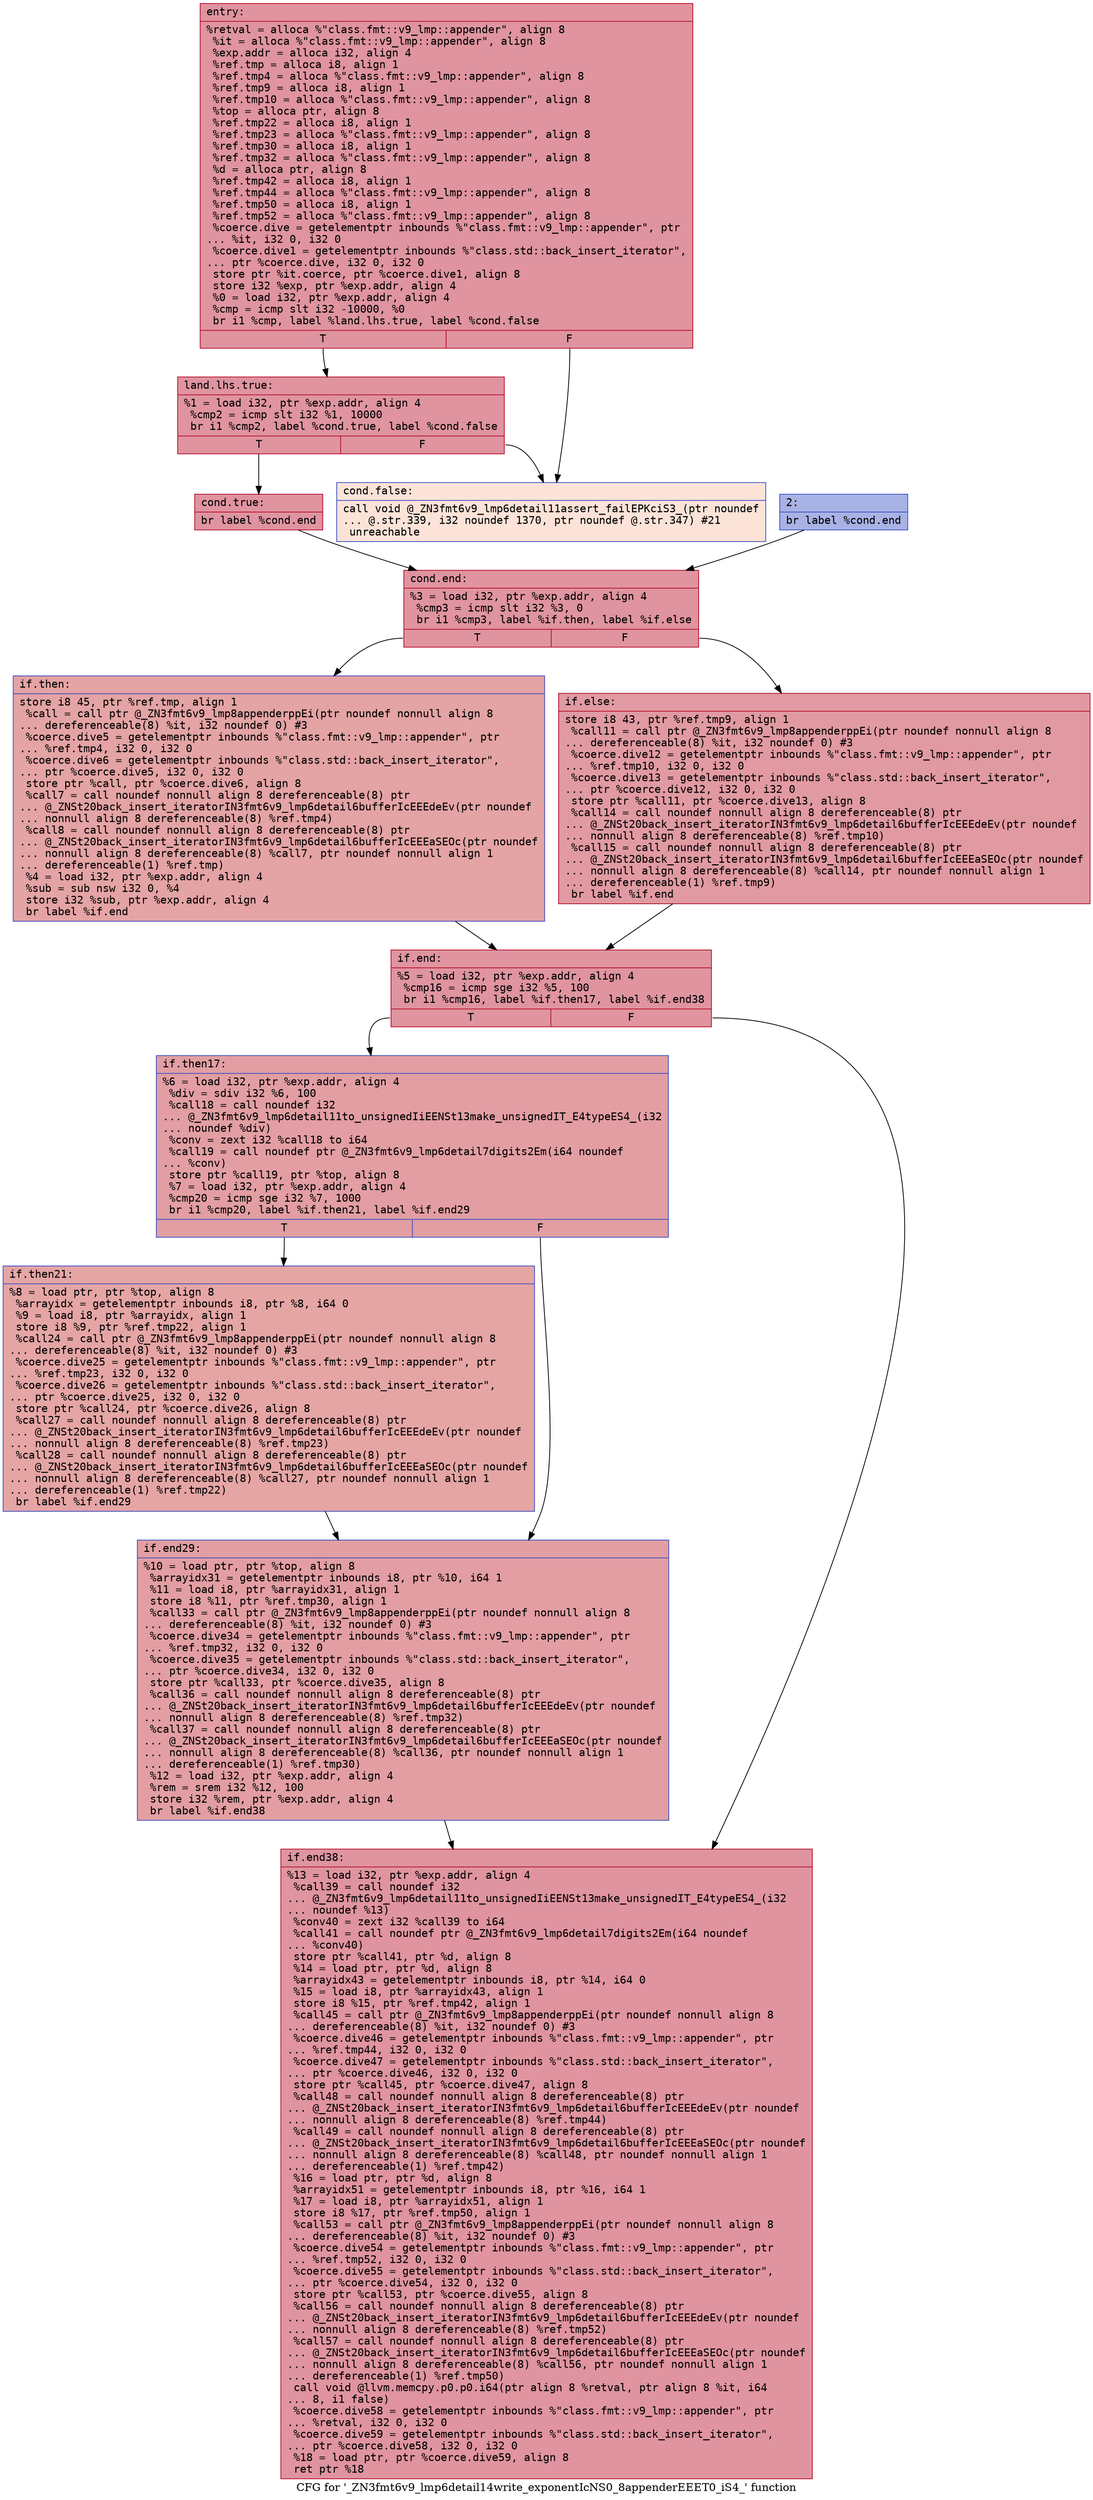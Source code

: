 digraph "CFG for '_ZN3fmt6v9_lmp6detail14write_exponentIcNS0_8appenderEEET0_iS4_' function" {
	label="CFG for '_ZN3fmt6v9_lmp6detail14write_exponentIcNS0_8appenderEEET0_iS4_' function";

	Node0x556bfecdab10 [shape=record,color="#b70d28ff", style=filled, fillcolor="#b70d2870" fontname="Courier",label="{entry:\l|  %retval = alloca %\"class.fmt::v9_lmp::appender\", align 8\l  %it = alloca %\"class.fmt::v9_lmp::appender\", align 8\l  %exp.addr = alloca i32, align 4\l  %ref.tmp = alloca i8, align 1\l  %ref.tmp4 = alloca %\"class.fmt::v9_lmp::appender\", align 8\l  %ref.tmp9 = alloca i8, align 1\l  %ref.tmp10 = alloca %\"class.fmt::v9_lmp::appender\", align 8\l  %top = alloca ptr, align 8\l  %ref.tmp22 = alloca i8, align 1\l  %ref.tmp23 = alloca %\"class.fmt::v9_lmp::appender\", align 8\l  %ref.tmp30 = alloca i8, align 1\l  %ref.tmp32 = alloca %\"class.fmt::v9_lmp::appender\", align 8\l  %d = alloca ptr, align 8\l  %ref.tmp42 = alloca i8, align 1\l  %ref.tmp44 = alloca %\"class.fmt::v9_lmp::appender\", align 8\l  %ref.tmp50 = alloca i8, align 1\l  %ref.tmp52 = alloca %\"class.fmt::v9_lmp::appender\", align 8\l  %coerce.dive = getelementptr inbounds %\"class.fmt::v9_lmp::appender\", ptr\l... %it, i32 0, i32 0\l  %coerce.dive1 = getelementptr inbounds %\"class.std::back_insert_iterator\",\l... ptr %coerce.dive, i32 0, i32 0\l  store ptr %it.coerce, ptr %coerce.dive1, align 8\l  store i32 %exp, ptr %exp.addr, align 4\l  %0 = load i32, ptr %exp.addr, align 4\l  %cmp = icmp slt i32 -10000, %0\l  br i1 %cmp, label %land.lhs.true, label %cond.false\l|{<s0>T|<s1>F}}"];
	Node0x556bfecdab10:s0 -> Node0x556bfecdd340[tooltip="entry -> land.lhs.true\nProbability 100.00%" ];
	Node0x556bfecdab10:s1 -> Node0x556bfecdd3c0[tooltip="entry -> cond.false\nProbability 0.00%" ];
	Node0x556bfecdd340 [shape=record,color="#b70d28ff", style=filled, fillcolor="#b70d2870" fontname="Courier",label="{land.lhs.true:\l|  %1 = load i32, ptr %exp.addr, align 4\l  %cmp2 = icmp slt i32 %1, 10000\l  br i1 %cmp2, label %cond.true, label %cond.false\l|{<s0>T|<s1>F}}"];
	Node0x556bfecdd340:s0 -> Node0x556bfecdc9b0[tooltip="land.lhs.true -> cond.true\nProbability 100.00%" ];
	Node0x556bfecdd340:s1 -> Node0x556bfecdd3c0[tooltip="land.lhs.true -> cond.false\nProbability 0.00%" ];
	Node0x556bfecdc9b0 [shape=record,color="#b70d28ff", style=filled, fillcolor="#b70d2870" fontname="Courier",label="{cond.true:\l|  br label %cond.end\l}"];
	Node0x556bfecdc9b0 -> Node0x556bfecdd8d0[tooltip="cond.true -> cond.end\nProbability 100.00%" ];
	Node0x556bfecdd3c0 [shape=record,color="#3d50c3ff", style=filled, fillcolor="#f6bfa670" fontname="Courier",label="{cond.false:\l|  call void @_ZN3fmt6v9_lmp6detail11assert_failEPKciS3_(ptr noundef\l... @.str.339, i32 noundef 1370, ptr noundef @.str.347) #21\l  unreachable\l}"];
	Node0x556bfecddb60 [shape=record,color="#3d50c3ff", style=filled, fillcolor="#3d50c370" fontname="Courier",label="{2:\l|  br label %cond.end\l}"];
	Node0x556bfecddb60 -> Node0x556bfecdd8d0[tooltip="2 -> cond.end\nProbability 100.00%" ];
	Node0x556bfecdd8d0 [shape=record,color="#b70d28ff", style=filled, fillcolor="#b70d2870" fontname="Courier",label="{cond.end:\l|  %3 = load i32, ptr %exp.addr, align 4\l  %cmp3 = icmp slt i32 %3, 0\l  br i1 %cmp3, label %if.then, label %if.else\l|{<s0>T|<s1>F}}"];
	Node0x556bfecdd8d0:s0 -> Node0x556bfecddd30[tooltip="cond.end -> if.then\nProbability 37.50%" ];
	Node0x556bfecdd8d0:s1 -> Node0x556bfecddd80[tooltip="cond.end -> if.else\nProbability 62.50%" ];
	Node0x556bfecddd30 [shape=record,color="#3d50c3ff", style=filled, fillcolor="#c32e3170" fontname="Courier",label="{if.then:\l|  store i8 45, ptr %ref.tmp, align 1\l  %call = call ptr @_ZN3fmt6v9_lmp8appenderppEi(ptr noundef nonnull align 8\l... dereferenceable(8) %it, i32 noundef 0) #3\l  %coerce.dive5 = getelementptr inbounds %\"class.fmt::v9_lmp::appender\", ptr\l... %ref.tmp4, i32 0, i32 0\l  %coerce.dive6 = getelementptr inbounds %\"class.std::back_insert_iterator\",\l... ptr %coerce.dive5, i32 0, i32 0\l  store ptr %call, ptr %coerce.dive6, align 8\l  %call7 = call noundef nonnull align 8 dereferenceable(8) ptr\l... @_ZNSt20back_insert_iteratorIN3fmt6v9_lmp6detail6bufferIcEEEdeEv(ptr noundef\l... nonnull align 8 dereferenceable(8) %ref.tmp4)\l  %call8 = call noundef nonnull align 8 dereferenceable(8) ptr\l... @_ZNSt20back_insert_iteratorIN3fmt6v9_lmp6detail6bufferIcEEEaSEOc(ptr noundef\l... nonnull align 8 dereferenceable(8) %call7, ptr noundef nonnull align 1\l... dereferenceable(1) %ref.tmp)\l  %4 = load i32, ptr %exp.addr, align 4\l  %sub = sub nsw i32 0, %4\l  store i32 %sub, ptr %exp.addr, align 4\l  br label %if.end\l}"];
	Node0x556bfecddd30 -> Node0x556bfecde300[tooltip="if.then -> if.end\nProbability 100.00%" ];
	Node0x556bfecddd80 [shape=record,color="#b70d28ff", style=filled, fillcolor="#bb1b2c70" fontname="Courier",label="{if.else:\l|  store i8 43, ptr %ref.tmp9, align 1\l  %call11 = call ptr @_ZN3fmt6v9_lmp8appenderppEi(ptr noundef nonnull align 8\l... dereferenceable(8) %it, i32 noundef 0) #3\l  %coerce.dive12 = getelementptr inbounds %\"class.fmt::v9_lmp::appender\", ptr\l... %ref.tmp10, i32 0, i32 0\l  %coerce.dive13 = getelementptr inbounds %\"class.std::back_insert_iterator\",\l... ptr %coerce.dive12, i32 0, i32 0\l  store ptr %call11, ptr %coerce.dive13, align 8\l  %call14 = call noundef nonnull align 8 dereferenceable(8) ptr\l... @_ZNSt20back_insert_iteratorIN3fmt6v9_lmp6detail6bufferIcEEEdeEv(ptr noundef\l... nonnull align 8 dereferenceable(8) %ref.tmp10)\l  %call15 = call noundef nonnull align 8 dereferenceable(8) ptr\l... @_ZNSt20back_insert_iteratorIN3fmt6v9_lmp6detail6bufferIcEEEaSEOc(ptr noundef\l... nonnull align 8 dereferenceable(8) %call14, ptr noundef nonnull align 1\l... dereferenceable(1) %ref.tmp9)\l  br label %if.end\l}"];
	Node0x556bfecddd80 -> Node0x556bfecde300[tooltip="if.else -> if.end\nProbability 100.00%" ];
	Node0x556bfecde300 [shape=record,color="#b70d28ff", style=filled, fillcolor="#b70d2870" fontname="Courier",label="{if.end:\l|  %5 = load i32, ptr %exp.addr, align 4\l  %cmp16 = icmp sge i32 %5, 100\l  br i1 %cmp16, label %if.then17, label %if.end38\l|{<s0>T|<s1>F}}"];
	Node0x556bfecde300:s0 -> Node0x556bfecdec90[tooltip="if.end -> if.then17\nProbability 50.00%" ];
	Node0x556bfecde300:s1 -> Node0x556bfecdf0d0[tooltip="if.end -> if.end38\nProbability 50.00%" ];
	Node0x556bfecdec90 [shape=record,color="#3d50c3ff", style=filled, fillcolor="#be242e70" fontname="Courier",label="{if.then17:\l|  %6 = load i32, ptr %exp.addr, align 4\l  %div = sdiv i32 %6, 100\l  %call18 = call noundef i32\l... @_ZN3fmt6v9_lmp6detail11to_unsignedIiEENSt13make_unsignedIT_E4typeES4_(i32\l... noundef %div)\l  %conv = zext i32 %call18 to i64\l  %call19 = call noundef ptr @_ZN3fmt6v9_lmp6detail7digits2Em(i64 noundef\l... %conv)\l  store ptr %call19, ptr %top, align 8\l  %7 = load i32, ptr %exp.addr, align 4\l  %cmp20 = icmp sge i32 %7, 1000\l  br i1 %cmp20, label %if.then21, label %if.end29\l|{<s0>T|<s1>F}}"];
	Node0x556bfecdec90:s0 -> Node0x556bfecdfb40[tooltip="if.then17 -> if.then21\nProbability 50.00%" ];
	Node0x556bfecdec90:s1 -> Node0x556bfecdfb90[tooltip="if.then17 -> if.end29\nProbability 50.00%" ];
	Node0x556bfecdfb40 [shape=record,color="#3d50c3ff", style=filled, fillcolor="#c5333470" fontname="Courier",label="{if.then21:\l|  %8 = load ptr, ptr %top, align 8\l  %arrayidx = getelementptr inbounds i8, ptr %8, i64 0\l  %9 = load i8, ptr %arrayidx, align 1\l  store i8 %9, ptr %ref.tmp22, align 1\l  %call24 = call ptr @_ZN3fmt6v9_lmp8appenderppEi(ptr noundef nonnull align 8\l... dereferenceable(8) %it, i32 noundef 0) #3\l  %coerce.dive25 = getelementptr inbounds %\"class.fmt::v9_lmp::appender\", ptr\l... %ref.tmp23, i32 0, i32 0\l  %coerce.dive26 = getelementptr inbounds %\"class.std::back_insert_iterator\",\l... ptr %coerce.dive25, i32 0, i32 0\l  store ptr %call24, ptr %coerce.dive26, align 8\l  %call27 = call noundef nonnull align 8 dereferenceable(8) ptr\l... @_ZNSt20back_insert_iteratorIN3fmt6v9_lmp6detail6bufferIcEEEdeEv(ptr noundef\l... nonnull align 8 dereferenceable(8) %ref.tmp23)\l  %call28 = call noundef nonnull align 8 dereferenceable(8) ptr\l... @_ZNSt20back_insert_iteratorIN3fmt6v9_lmp6detail6bufferIcEEEaSEOc(ptr noundef\l... nonnull align 8 dereferenceable(8) %call27, ptr noundef nonnull align 1\l... dereferenceable(1) %ref.tmp22)\l  br label %if.end29\l}"];
	Node0x556bfecdfb40 -> Node0x556bfecdfb90[tooltip="if.then21 -> if.end29\nProbability 100.00%" ];
	Node0x556bfecdfb90 [shape=record,color="#3d50c3ff", style=filled, fillcolor="#be242e70" fontname="Courier",label="{if.end29:\l|  %10 = load ptr, ptr %top, align 8\l  %arrayidx31 = getelementptr inbounds i8, ptr %10, i64 1\l  %11 = load i8, ptr %arrayidx31, align 1\l  store i8 %11, ptr %ref.tmp30, align 1\l  %call33 = call ptr @_ZN3fmt6v9_lmp8appenderppEi(ptr noundef nonnull align 8\l... dereferenceable(8) %it, i32 noundef 0) #3\l  %coerce.dive34 = getelementptr inbounds %\"class.fmt::v9_lmp::appender\", ptr\l... %ref.tmp32, i32 0, i32 0\l  %coerce.dive35 = getelementptr inbounds %\"class.std::back_insert_iterator\",\l... ptr %coerce.dive34, i32 0, i32 0\l  store ptr %call33, ptr %coerce.dive35, align 8\l  %call36 = call noundef nonnull align 8 dereferenceable(8) ptr\l... @_ZNSt20back_insert_iteratorIN3fmt6v9_lmp6detail6bufferIcEEEdeEv(ptr noundef\l... nonnull align 8 dereferenceable(8) %ref.tmp32)\l  %call37 = call noundef nonnull align 8 dereferenceable(8) ptr\l... @_ZNSt20back_insert_iteratorIN3fmt6v9_lmp6detail6bufferIcEEEaSEOc(ptr noundef\l... nonnull align 8 dereferenceable(8) %call36, ptr noundef nonnull align 1\l... dereferenceable(1) %ref.tmp30)\l  %12 = load i32, ptr %exp.addr, align 4\l  %rem = srem i32 %12, 100\l  store i32 %rem, ptr %exp.addr, align 4\l  br label %if.end38\l}"];
	Node0x556bfecdfb90 -> Node0x556bfecdf0d0[tooltip="if.end29 -> if.end38\nProbability 100.00%" ];
	Node0x556bfecdf0d0 [shape=record,color="#b70d28ff", style=filled, fillcolor="#b70d2870" fontname="Courier",label="{if.end38:\l|  %13 = load i32, ptr %exp.addr, align 4\l  %call39 = call noundef i32\l... @_ZN3fmt6v9_lmp6detail11to_unsignedIiEENSt13make_unsignedIT_E4typeES4_(i32\l... noundef %13)\l  %conv40 = zext i32 %call39 to i64\l  %call41 = call noundef ptr @_ZN3fmt6v9_lmp6detail7digits2Em(i64 noundef\l... %conv40)\l  store ptr %call41, ptr %d, align 8\l  %14 = load ptr, ptr %d, align 8\l  %arrayidx43 = getelementptr inbounds i8, ptr %14, i64 0\l  %15 = load i8, ptr %arrayidx43, align 1\l  store i8 %15, ptr %ref.tmp42, align 1\l  %call45 = call ptr @_ZN3fmt6v9_lmp8appenderppEi(ptr noundef nonnull align 8\l... dereferenceable(8) %it, i32 noundef 0) #3\l  %coerce.dive46 = getelementptr inbounds %\"class.fmt::v9_lmp::appender\", ptr\l... %ref.tmp44, i32 0, i32 0\l  %coerce.dive47 = getelementptr inbounds %\"class.std::back_insert_iterator\",\l... ptr %coerce.dive46, i32 0, i32 0\l  store ptr %call45, ptr %coerce.dive47, align 8\l  %call48 = call noundef nonnull align 8 dereferenceable(8) ptr\l... @_ZNSt20back_insert_iteratorIN3fmt6v9_lmp6detail6bufferIcEEEdeEv(ptr noundef\l... nonnull align 8 dereferenceable(8) %ref.tmp44)\l  %call49 = call noundef nonnull align 8 dereferenceable(8) ptr\l... @_ZNSt20back_insert_iteratorIN3fmt6v9_lmp6detail6bufferIcEEEaSEOc(ptr noundef\l... nonnull align 8 dereferenceable(8) %call48, ptr noundef nonnull align 1\l... dereferenceable(1) %ref.tmp42)\l  %16 = load ptr, ptr %d, align 8\l  %arrayidx51 = getelementptr inbounds i8, ptr %16, i64 1\l  %17 = load i8, ptr %arrayidx51, align 1\l  store i8 %17, ptr %ref.tmp50, align 1\l  %call53 = call ptr @_ZN3fmt6v9_lmp8appenderppEi(ptr noundef nonnull align 8\l... dereferenceable(8) %it, i32 noundef 0) #3\l  %coerce.dive54 = getelementptr inbounds %\"class.fmt::v9_lmp::appender\", ptr\l... %ref.tmp52, i32 0, i32 0\l  %coerce.dive55 = getelementptr inbounds %\"class.std::back_insert_iterator\",\l... ptr %coerce.dive54, i32 0, i32 0\l  store ptr %call53, ptr %coerce.dive55, align 8\l  %call56 = call noundef nonnull align 8 dereferenceable(8) ptr\l... @_ZNSt20back_insert_iteratorIN3fmt6v9_lmp6detail6bufferIcEEEdeEv(ptr noundef\l... nonnull align 8 dereferenceable(8) %ref.tmp52)\l  %call57 = call noundef nonnull align 8 dereferenceable(8) ptr\l... @_ZNSt20back_insert_iteratorIN3fmt6v9_lmp6detail6bufferIcEEEaSEOc(ptr noundef\l... nonnull align 8 dereferenceable(8) %call56, ptr noundef nonnull align 1\l... dereferenceable(1) %ref.tmp50)\l  call void @llvm.memcpy.p0.p0.i64(ptr align 8 %retval, ptr align 8 %it, i64\l... 8, i1 false)\l  %coerce.dive58 = getelementptr inbounds %\"class.fmt::v9_lmp::appender\", ptr\l... %retval, i32 0, i32 0\l  %coerce.dive59 = getelementptr inbounds %\"class.std::back_insert_iterator\",\l... ptr %coerce.dive58, i32 0, i32 0\l  %18 = load ptr, ptr %coerce.dive59, align 8\l  ret ptr %18\l}"];
}
